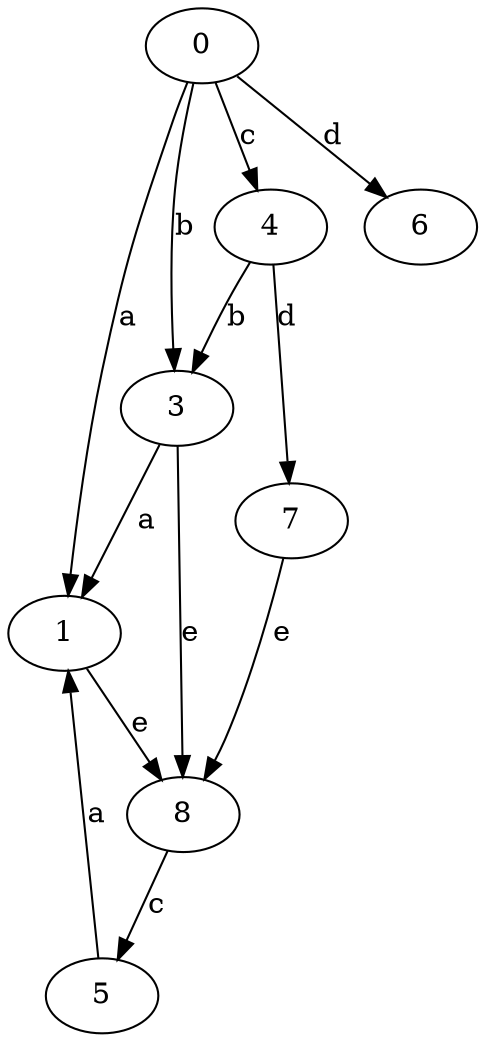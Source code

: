 strict digraph  {
0;
1;
3;
4;
5;
6;
7;
8;
0 -> 1  [label=a];
0 -> 3  [label=b];
0 -> 4  [label=c];
0 -> 6  [label=d];
1 -> 8  [label=e];
3 -> 1  [label=a];
3 -> 8  [label=e];
4 -> 3  [label=b];
4 -> 7  [label=d];
5 -> 1  [label=a];
7 -> 8  [label=e];
8 -> 5  [label=c];
}
